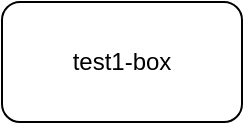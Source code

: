 <mxfile version="24.3.1" type="device" pages="2">
  <diagram name="Page-1" id="M0RT9FJX0jsna5LPqjst">
    <mxGraphModel dx="3354" dy="1818" grid="1" gridSize="10" guides="1" tooltips="1" connect="1" arrows="1" fold="1" page="1" pageScale="1" pageWidth="850" pageHeight="1100" math="0" shadow="0">
      <root>
        <mxCell id="0" />
        <mxCell id="1" parent="0" />
        <object label="test1-box" tags="test1" id="HEwWHUcAKwpxKe74S7Lw-1">
          <mxCell style="rounded=1;whiteSpace=wrap;html=1;" vertex="1" parent="1">
            <mxGeometry x="360" y="890" width="120" height="60" as="geometry" />
          </mxCell>
        </object>
      </root>
    </mxGraphModel>
  </diagram>
  <diagram id="1ap2NNvjrlzZvBhE4scO" name="Page-2">
    <mxGraphModel dx="3354" dy="1818" grid="1" gridSize="10" guides="1" tooltips="1" connect="1" arrows="1" fold="1" page="1" pageScale="1" pageWidth="850" pageHeight="1100" math="0" shadow="0">
      <root>
        <mxCell id="0" />
        <mxCell id="1" parent="0" />
        <object label="test2-box" tags="test2" id="_8OZGvOUaz9zZR1cwK70-1">
          <mxCell style="rounded=1;whiteSpace=wrap;html=1;" vertex="1" parent="1">
            <mxGeometry x="360" y="890" width="120" height="60" as="geometry" />
          </mxCell>
        </object>
        <mxCell id="_8OZGvOUaz9zZR1cwK70-2" value="Untitled Layer" parent="0" />
        <object label="test3-box&lt;div&gt;unnamed layer&lt;/div&gt;" tags="test2" id="_8OZGvOUaz9zZR1cwK70-3">
          <mxCell style="rounded=1;whiteSpace=wrap;html=1;" vertex="1" parent="_8OZGvOUaz9zZR1cwK70-2">
            <mxGeometry x="370" y="700" width="120" height="60" as="geometry" />
          </mxCell>
        </object>
      </root>
    </mxGraphModel>
  </diagram>
</mxfile>
